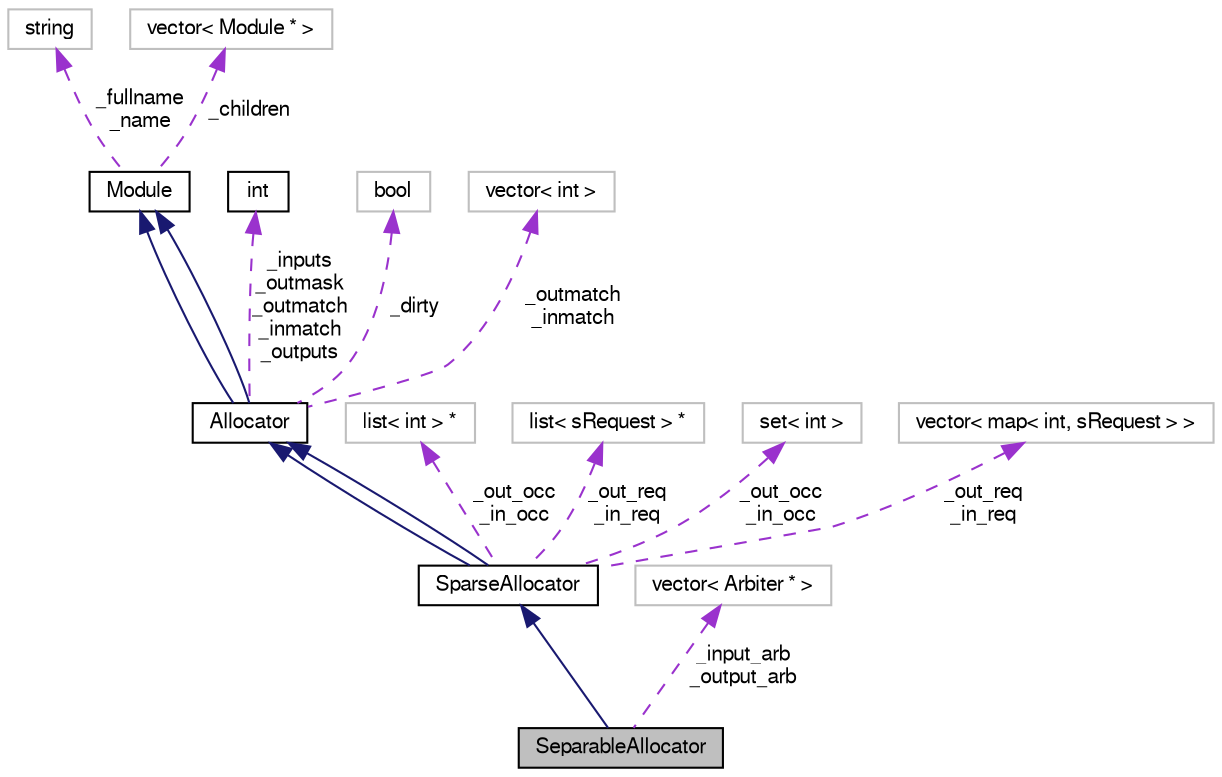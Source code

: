 digraph G
{
  bgcolor="transparent";
  edge [fontname="FreeSans",fontsize="10",labelfontname="FreeSans",labelfontsize="10"];
  node [fontname="FreeSans",fontsize="10",shape=record];
  Node1 [label="SeparableAllocator",height=0.2,width=0.4,color="black", fillcolor="grey75", style="filled" fontcolor="black"];
  Node2 -> Node1 [dir=back,color="midnightblue",fontsize="10",style="solid",fontname="FreeSans"];
  Node2 [label="SparseAllocator",height=0.2,width=0.4,color="black",URL="$classSparseAllocator.html"];
  Node3 -> Node2 [dir=back,color="midnightblue",fontsize="10",style="solid",fontname="FreeSans"];
  Node3 [label="Allocator",height=0.2,width=0.4,color="black",URL="$classAllocator.html"];
  Node4 -> Node3 [dir=back,color="midnightblue",fontsize="10",style="solid",fontname="FreeSans"];
  Node4 [label="Module",height=0.2,width=0.4,color="black",URL="$classModule.html"];
  Node5 -> Node4 [dir=back,color="darkorchid3",fontsize="10",style="dashed",label="_fullname\n_name",fontname="FreeSans"];
  Node5 [label="string",height=0.2,width=0.4,color="grey75"];
  Node6 -> Node4 [dir=back,color="darkorchid3",fontsize="10",style="dashed",label="_children",fontname="FreeSans"];
  Node6 [label="vector\< Module * \>",height=0.2,width=0.4,color="grey75"];
  Node4 -> Node3 [dir=back,color="midnightblue",fontsize="10",style="solid",fontname="FreeSans"];
  Node7 -> Node3 [dir=back,color="darkorchid3",fontsize="10",style="dashed",label="_inputs\n_outmask\n_outmatch\n_inmatch\n_outputs",fontname="FreeSans"];
  Node7 [label="int",height=0.2,width=0.4,color="black",URL="$classint.html"];
  Node8 -> Node3 [dir=back,color="darkorchid3",fontsize="10",style="dashed",label="_dirty",fontname="FreeSans"];
  Node8 [label="bool",height=0.2,width=0.4,color="grey75"];
  Node9 -> Node3 [dir=back,color="darkorchid3",fontsize="10",style="dashed",label="_outmatch\n_inmatch",fontname="FreeSans"];
  Node9 [label="vector\< int \>",height=0.2,width=0.4,color="grey75"];
  Node3 -> Node2 [dir=back,color="midnightblue",fontsize="10",style="solid",fontname="FreeSans"];
  Node10 -> Node2 [dir=back,color="darkorchid3",fontsize="10",style="dashed",label="_out_occ\n_in_occ",fontname="FreeSans"];
  Node10 [label="list\< int \> *",height=0.2,width=0.4,color="grey75"];
  Node11 -> Node2 [dir=back,color="darkorchid3",fontsize="10",style="dashed",label="_out_req\n_in_req",fontname="FreeSans"];
  Node11 [label="list\< sRequest \> *",height=0.2,width=0.4,color="grey75"];
  Node12 -> Node2 [dir=back,color="darkorchid3",fontsize="10",style="dashed",label="_out_occ\n_in_occ",fontname="FreeSans"];
  Node12 [label="set\< int \>",height=0.2,width=0.4,color="grey75"];
  Node13 -> Node2 [dir=back,color="darkorchid3",fontsize="10",style="dashed",label="_out_req\n_in_req",fontname="FreeSans"];
  Node13 [label="vector\< map\< int, sRequest \> \>",height=0.2,width=0.4,color="grey75"];
  Node14 -> Node1 [dir=back,color="darkorchid3",fontsize="10",style="dashed",label="_input_arb\n_output_arb",fontname="FreeSans"];
  Node14 [label="vector\< Arbiter * \>",height=0.2,width=0.4,color="grey75"];
}
